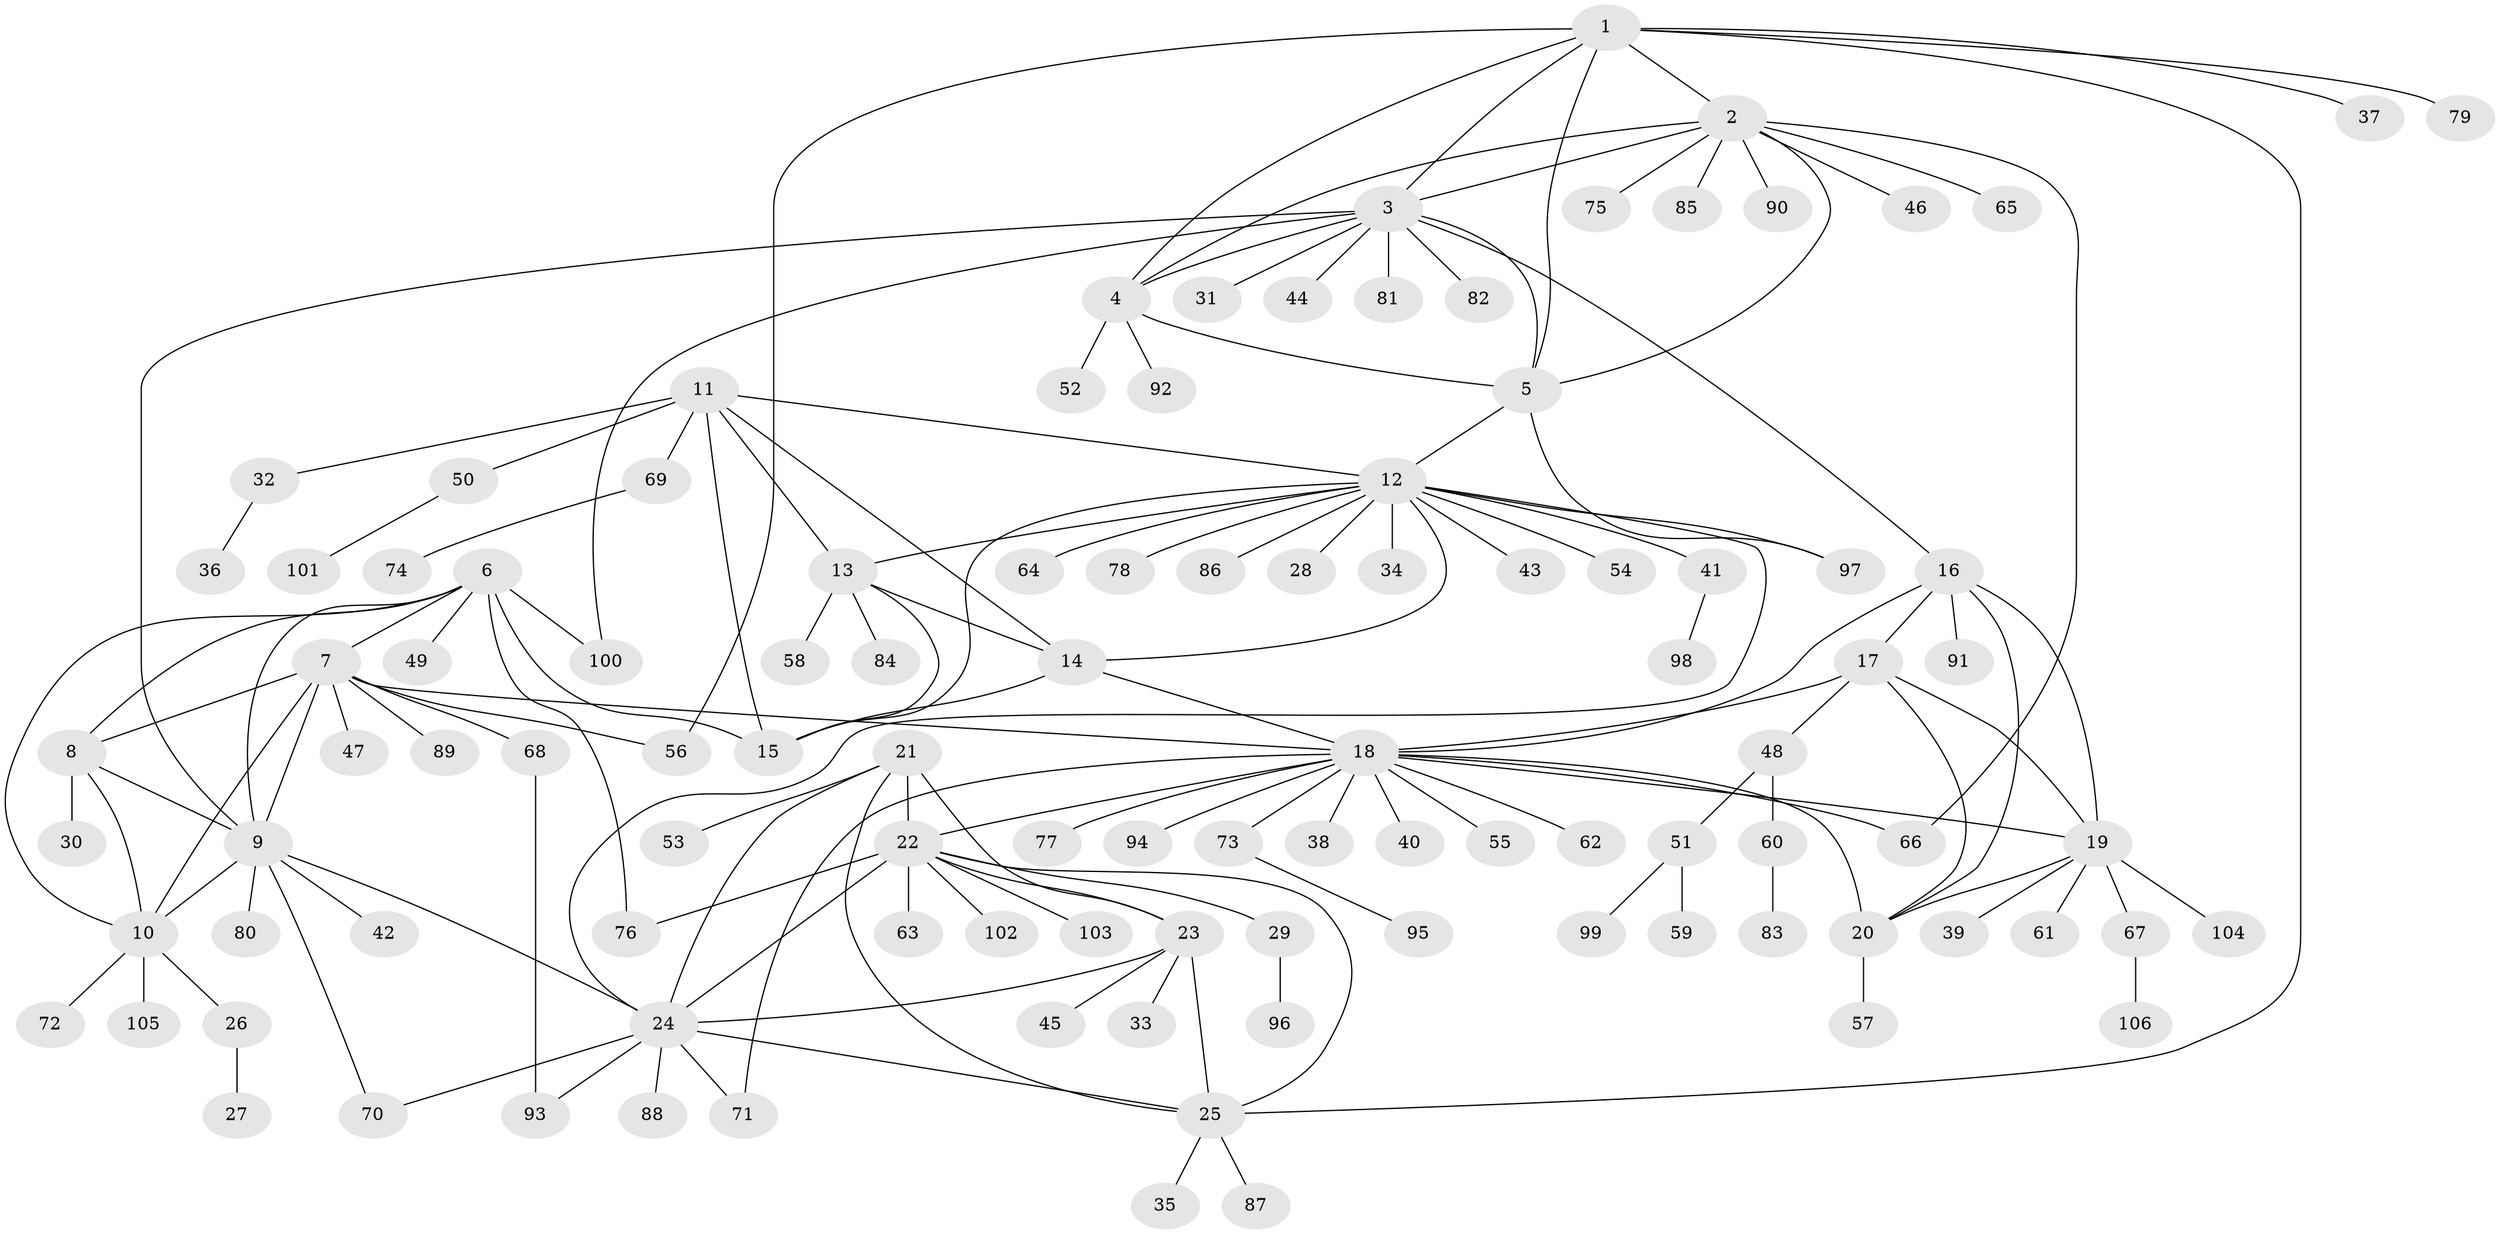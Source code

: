 // coarse degree distribution, {6: 0.0375, 11: 0.0125, 10: 0.025, 4: 0.025, 8: 0.025, 3: 0.05, 14: 0.0125, 12: 0.0125, 5: 0.025, 16: 0.0125, 9: 0.0125, 1: 0.675, 2: 0.075}
// Generated by graph-tools (version 1.1) at 2025/24/03/03/25 07:24:10]
// undirected, 106 vertices, 149 edges
graph export_dot {
graph [start="1"]
  node [color=gray90,style=filled];
  1;
  2;
  3;
  4;
  5;
  6;
  7;
  8;
  9;
  10;
  11;
  12;
  13;
  14;
  15;
  16;
  17;
  18;
  19;
  20;
  21;
  22;
  23;
  24;
  25;
  26;
  27;
  28;
  29;
  30;
  31;
  32;
  33;
  34;
  35;
  36;
  37;
  38;
  39;
  40;
  41;
  42;
  43;
  44;
  45;
  46;
  47;
  48;
  49;
  50;
  51;
  52;
  53;
  54;
  55;
  56;
  57;
  58;
  59;
  60;
  61;
  62;
  63;
  64;
  65;
  66;
  67;
  68;
  69;
  70;
  71;
  72;
  73;
  74;
  75;
  76;
  77;
  78;
  79;
  80;
  81;
  82;
  83;
  84;
  85;
  86;
  87;
  88;
  89;
  90;
  91;
  92;
  93;
  94;
  95;
  96;
  97;
  98;
  99;
  100;
  101;
  102;
  103;
  104;
  105;
  106;
  1 -- 2;
  1 -- 3;
  1 -- 4;
  1 -- 5;
  1 -- 25;
  1 -- 37;
  1 -- 56;
  1 -- 79;
  2 -- 3;
  2 -- 4;
  2 -- 5;
  2 -- 46;
  2 -- 65;
  2 -- 66;
  2 -- 75;
  2 -- 85;
  2 -- 90;
  3 -- 4;
  3 -- 5;
  3 -- 9;
  3 -- 16;
  3 -- 31;
  3 -- 44;
  3 -- 81;
  3 -- 82;
  3 -- 100;
  4 -- 5;
  4 -- 52;
  4 -- 92;
  5 -- 12;
  5 -- 97;
  6 -- 7;
  6 -- 8;
  6 -- 9;
  6 -- 10;
  6 -- 15;
  6 -- 49;
  6 -- 76;
  6 -- 100;
  7 -- 8;
  7 -- 9;
  7 -- 10;
  7 -- 18;
  7 -- 47;
  7 -- 56;
  7 -- 68;
  7 -- 89;
  8 -- 9;
  8 -- 10;
  8 -- 30;
  9 -- 10;
  9 -- 24;
  9 -- 42;
  9 -- 70;
  9 -- 80;
  10 -- 26;
  10 -- 72;
  10 -- 105;
  11 -- 12;
  11 -- 13;
  11 -- 14;
  11 -- 15;
  11 -- 32;
  11 -- 50;
  11 -- 69;
  12 -- 13;
  12 -- 14;
  12 -- 15;
  12 -- 24;
  12 -- 28;
  12 -- 34;
  12 -- 41;
  12 -- 43;
  12 -- 54;
  12 -- 64;
  12 -- 78;
  12 -- 86;
  12 -- 97;
  13 -- 14;
  13 -- 15;
  13 -- 58;
  13 -- 84;
  14 -- 15;
  14 -- 18;
  16 -- 17;
  16 -- 18;
  16 -- 19;
  16 -- 20;
  16 -- 91;
  17 -- 18;
  17 -- 19;
  17 -- 20;
  17 -- 48;
  18 -- 19;
  18 -- 20;
  18 -- 22;
  18 -- 38;
  18 -- 40;
  18 -- 55;
  18 -- 62;
  18 -- 66;
  18 -- 71;
  18 -- 73;
  18 -- 77;
  18 -- 94;
  19 -- 20;
  19 -- 39;
  19 -- 61;
  19 -- 67;
  19 -- 104;
  20 -- 57;
  21 -- 22;
  21 -- 23;
  21 -- 24;
  21 -- 25;
  21 -- 53;
  22 -- 23;
  22 -- 24;
  22 -- 25;
  22 -- 29;
  22 -- 63;
  22 -- 76;
  22 -- 102;
  22 -- 103;
  23 -- 24;
  23 -- 25;
  23 -- 33;
  23 -- 45;
  24 -- 25;
  24 -- 70;
  24 -- 71;
  24 -- 88;
  24 -- 93;
  25 -- 35;
  25 -- 87;
  26 -- 27;
  29 -- 96;
  32 -- 36;
  41 -- 98;
  48 -- 51;
  48 -- 60;
  50 -- 101;
  51 -- 59;
  51 -- 99;
  60 -- 83;
  67 -- 106;
  68 -- 93;
  69 -- 74;
  73 -- 95;
}
